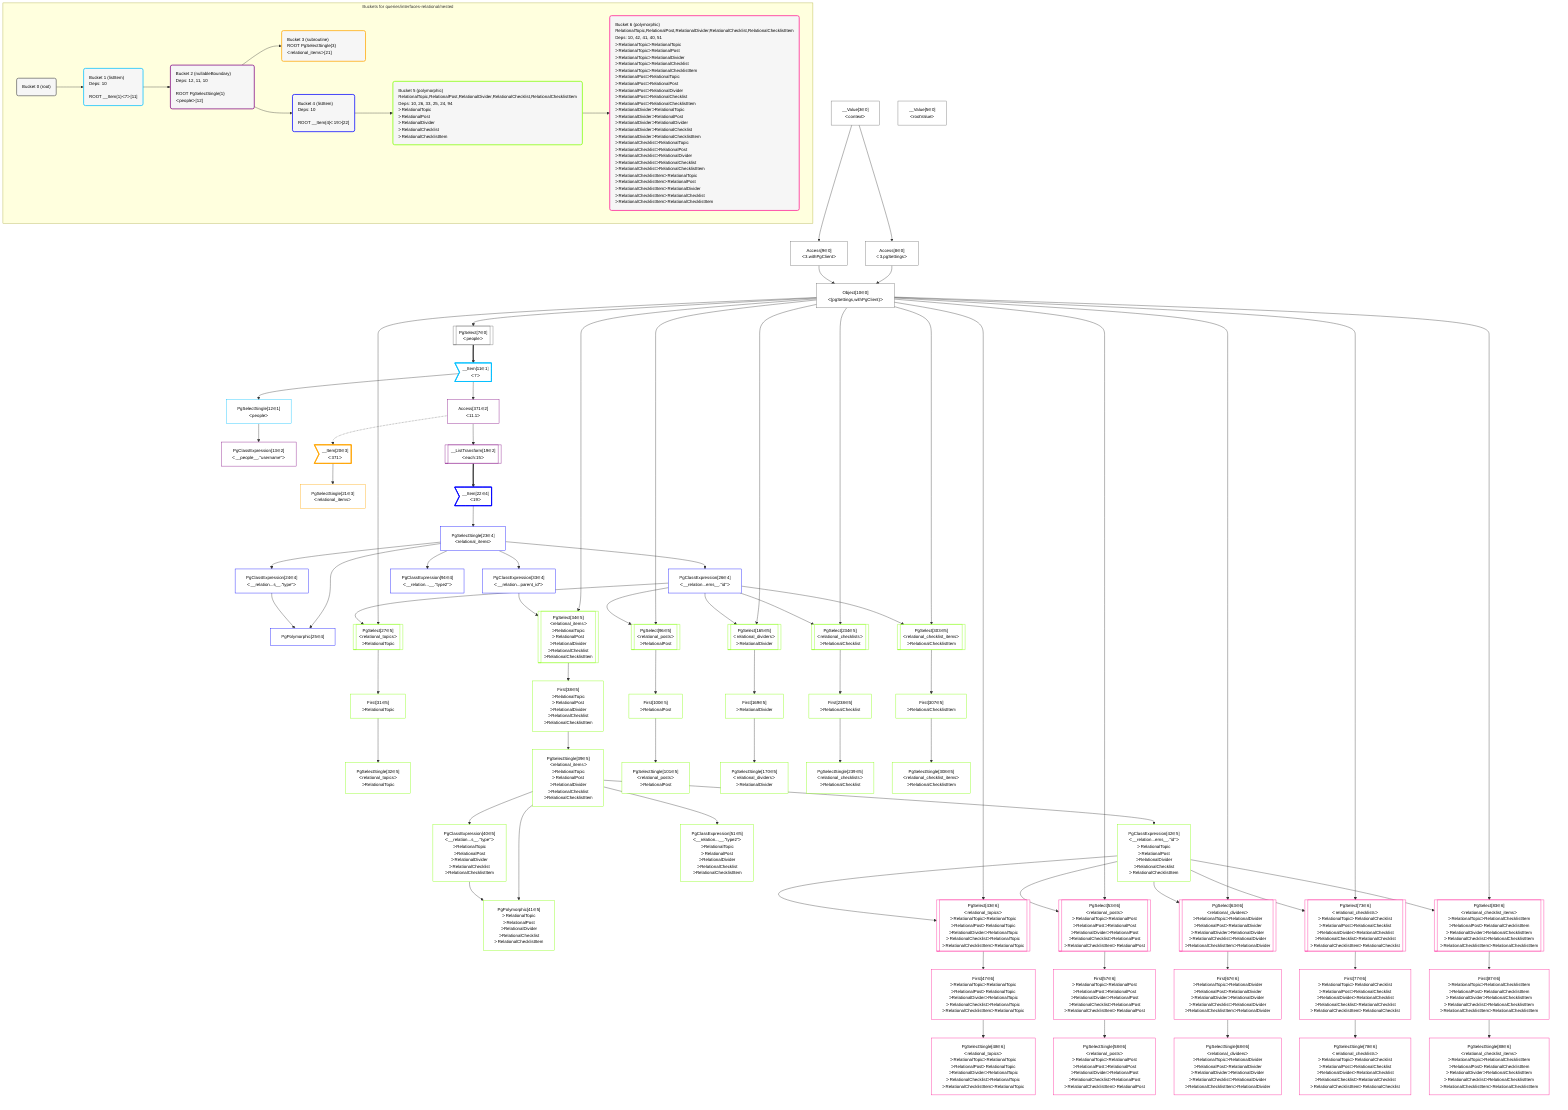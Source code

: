 %%{init: {'themeVariables': { 'fontSize': '12px'}}}%%
graph TD
    classDef path fill:#eee,stroke:#000,color:#000
    classDef plan fill:#fff,stroke-width:1px,color:#000
    classDef itemplan fill:#fff,stroke-width:2px,color:#000
    classDef sideeffectplan fill:#f00,stroke-width:2px,color:#000
    classDef bucket fill:#f6f6f6,color:#000,stroke-width:2px,text-align:left


    %% define steps
    __Value3["__Value[3∈0]<br />ᐸcontextᐳ"]:::plan
    __Value5["__Value[5∈0]<br />ᐸrootValueᐳ"]:::plan
    Access8["Access[8∈0]<br />ᐸ3.pgSettingsᐳ"]:::plan
    Access9["Access[9∈0]<br />ᐸ3.withPgClientᐳ"]:::plan
    Object10["Object[10∈0]<br />ᐸ{pgSettings,withPgClient}ᐳ"]:::plan
    PgSelect7[["PgSelect[7∈0]<br />ᐸpeopleᐳ"]]:::plan
    __Item11>"__Item[11∈1]<br />ᐸ7ᐳ"]:::itemplan
    PgSelectSingle12["PgSelectSingle[12∈1]<br />ᐸpeopleᐳ"]:::plan
    PgClassExpression13["PgClassExpression[13∈2]<br />ᐸ__people__.”username”ᐳ"]:::plan
    Access371["Access[371∈2]<br />ᐸ11.1ᐳ"]:::plan
    __ListTransform19[["__ListTransform[19∈2]<br />ᐸeach:15ᐳ"]]:::plan
    __Item20>"__Item[20∈3]<br />ᐸ371ᐳ"]:::itemplan
    PgSelectSingle21["PgSelectSingle[21∈3]<br />ᐸrelational_itemsᐳ"]:::plan
    __Item22>"__Item[22∈4]<br />ᐸ19ᐳ"]:::itemplan
    PgSelectSingle23["PgSelectSingle[23∈4]<br />ᐸrelational_itemsᐳ"]:::plan
    PgClassExpression24["PgClassExpression[24∈4]<br />ᐸ__relation...s__.”type”ᐳ"]:::plan
    PgPolymorphic25["PgPolymorphic[25∈4]"]:::plan
    PgClassExpression26["PgClassExpression[26∈4]<br />ᐸ__relation...ems__.”id”ᐳ"]:::plan
    PgSelect27[["PgSelect[27∈5]<br />ᐸrelational_topicsᐳ<br />ᐳRelationalTopic"]]:::plan
    First31["First[31∈5]<br />ᐳRelationalTopic"]:::plan
    PgSelectSingle32["PgSelectSingle[32∈5]<br />ᐸrelational_topicsᐳ<br />ᐳRelationalTopic"]:::plan
    PgClassExpression33["PgClassExpression[33∈4]<br />ᐸ__relation...parent_id”ᐳ"]:::plan
    PgSelect34[["PgSelect[34∈5]<br />ᐸrelational_itemsᐳ<br />ᐳRelationalTopic<br />ᐳRelationalPost<br />ᐳRelationalDivider<br />ᐳRelationalChecklist<br />ᐳRelationalChecklistItem"]]:::plan
    First38["First[38∈5]<br />ᐳRelationalTopic<br />ᐳRelationalPost<br />ᐳRelationalDivider<br />ᐳRelationalChecklist<br />ᐳRelationalChecklistItem"]:::plan
    PgSelectSingle39["PgSelectSingle[39∈5]<br />ᐸrelational_itemsᐳ<br />ᐳRelationalTopic<br />ᐳRelationalPost<br />ᐳRelationalDivider<br />ᐳRelationalChecklist<br />ᐳRelationalChecklistItem"]:::plan
    PgClassExpression40["PgClassExpression[40∈5]<br />ᐸ__relation...s__.”type”ᐳ<br />ᐳRelationalTopic<br />ᐳRelationalPost<br />ᐳRelationalDivider<br />ᐳRelationalChecklist<br />ᐳRelationalChecklistItem"]:::plan
    PgPolymorphic41["PgPolymorphic[41∈5]<br />ᐳRelationalTopic<br />ᐳRelationalPost<br />ᐳRelationalDivider<br />ᐳRelationalChecklist<br />ᐳRelationalChecklistItem"]:::plan
    PgClassExpression42["PgClassExpression[42∈5]<br />ᐸ__relation...ems__.”id”ᐳ<br />ᐳRelationalTopic<br />ᐳRelationalPost<br />ᐳRelationalDivider<br />ᐳRelationalChecklist<br />ᐳRelationalChecklistItem"]:::plan
    PgSelect43[["PgSelect[43∈6]<br />ᐸrelational_topicsᐳ<br />ᐳRelationalTopicᐳRelationalTopic<br />ᐳRelationalPostᐳRelationalTopic<br />ᐳRelationalDividerᐳRelationalTopic<br />ᐳRelationalChecklistᐳRelationalTopic<br />ᐳRelationalChecklistItemᐳRelationalTopic"]]:::plan
    First47["First[47∈6]<br />ᐳRelationalTopicᐳRelationalTopic<br />ᐳRelationalPostᐳRelationalTopic<br />ᐳRelationalDividerᐳRelationalTopic<br />ᐳRelationalChecklistᐳRelationalTopic<br />ᐳRelationalChecklistItemᐳRelationalTopic"]:::plan
    PgSelectSingle48["PgSelectSingle[48∈6]<br />ᐸrelational_topicsᐳ<br />ᐳRelationalTopicᐳRelationalTopic<br />ᐳRelationalPostᐳRelationalTopic<br />ᐳRelationalDividerᐳRelationalTopic<br />ᐳRelationalChecklistᐳRelationalTopic<br />ᐳRelationalChecklistItemᐳRelationalTopic"]:::plan
    PgClassExpression51["PgClassExpression[51∈5]<br />ᐸ__relation...__.”type2”ᐳ<br />ᐳRelationalTopic<br />ᐳRelationalPost<br />ᐳRelationalDivider<br />ᐳRelationalChecklist<br />ᐳRelationalChecklistItem"]:::plan
    PgSelect53[["PgSelect[53∈6]<br />ᐸrelational_postsᐳ<br />ᐳRelationalTopicᐳRelationalPost<br />ᐳRelationalPostᐳRelationalPost<br />ᐳRelationalDividerᐳRelationalPost<br />ᐳRelationalChecklistᐳRelationalPost<br />ᐳRelationalChecklistItemᐳRelationalPost"]]:::plan
    First57["First[57∈6]<br />ᐳRelationalTopicᐳRelationalPost<br />ᐳRelationalPostᐳRelationalPost<br />ᐳRelationalDividerᐳRelationalPost<br />ᐳRelationalChecklistᐳRelationalPost<br />ᐳRelationalChecklistItemᐳRelationalPost"]:::plan
    PgSelectSingle58["PgSelectSingle[58∈6]<br />ᐸrelational_postsᐳ<br />ᐳRelationalTopicᐳRelationalPost<br />ᐳRelationalPostᐳRelationalPost<br />ᐳRelationalDividerᐳRelationalPost<br />ᐳRelationalChecklistᐳRelationalPost<br />ᐳRelationalChecklistItemᐳRelationalPost"]:::plan
    PgSelect63[["PgSelect[63∈6]<br />ᐸrelational_dividersᐳ<br />ᐳRelationalTopicᐳRelationalDivider<br />ᐳRelationalPostᐳRelationalDivider<br />ᐳRelationalDividerᐳRelationalDivider<br />ᐳRelationalChecklistᐳRelationalDivider<br />ᐳRelationalChecklistItemᐳRelationalDivider"]]:::plan
    First67["First[67∈6]<br />ᐳRelationalTopicᐳRelationalDivider<br />ᐳRelationalPostᐳRelationalDivider<br />ᐳRelationalDividerᐳRelationalDivider<br />ᐳRelationalChecklistᐳRelationalDivider<br />ᐳRelationalChecklistItemᐳRelationalDivider"]:::plan
    PgSelectSingle68["PgSelectSingle[68∈6]<br />ᐸrelational_dividersᐳ<br />ᐳRelationalTopicᐳRelationalDivider<br />ᐳRelationalPostᐳRelationalDivider<br />ᐳRelationalDividerᐳRelationalDivider<br />ᐳRelationalChecklistᐳRelationalDivider<br />ᐳRelationalChecklistItemᐳRelationalDivider"]:::plan
    PgSelect73[["PgSelect[73∈6]<br />ᐸrelational_checklistsᐳ<br />ᐳRelationalTopicᐳRelationalChecklist<br />ᐳRelationalPostᐳRelationalChecklist<br />ᐳRelationalDividerᐳRelationalChecklist<br />ᐳRelationalChecklistᐳRelationalChecklist<br />ᐳRelationalChecklistItemᐳRelationalChecklist"]]:::plan
    First77["First[77∈6]<br />ᐳRelationalTopicᐳRelationalChecklist<br />ᐳRelationalPostᐳRelationalChecklist<br />ᐳRelationalDividerᐳRelationalChecklist<br />ᐳRelationalChecklistᐳRelationalChecklist<br />ᐳRelationalChecklistItemᐳRelationalChecklist"]:::plan
    PgSelectSingle78["PgSelectSingle[78∈6]<br />ᐸrelational_checklistsᐳ<br />ᐳRelationalTopicᐳRelationalChecklist<br />ᐳRelationalPostᐳRelationalChecklist<br />ᐳRelationalDividerᐳRelationalChecklist<br />ᐳRelationalChecklistᐳRelationalChecklist<br />ᐳRelationalChecklistItemᐳRelationalChecklist"]:::plan
    PgSelect83[["PgSelect[83∈6]<br />ᐸrelational_checklist_itemsᐳ<br />ᐳRelationalTopicᐳRelationalChecklistItem<br />ᐳRelationalPostᐳRelationalChecklistItem<br />ᐳRelationalDividerᐳRelationalChecklistItem<br />ᐳRelationalChecklistᐳRelationalChecklistItem<br />ᐳRelationalChecklistItemᐳRelationalChecklistItem"]]:::plan
    First87["First[87∈6]<br />ᐳRelationalTopicᐳRelationalChecklistItem<br />ᐳRelationalPostᐳRelationalChecklistItem<br />ᐳRelationalDividerᐳRelationalChecklistItem<br />ᐳRelationalChecklistᐳRelationalChecklistItem<br />ᐳRelationalChecklistItemᐳRelationalChecklistItem"]:::plan
    PgSelectSingle88["PgSelectSingle[88∈6]<br />ᐸrelational_checklist_itemsᐳ<br />ᐳRelationalTopicᐳRelationalChecklistItem<br />ᐳRelationalPostᐳRelationalChecklistItem<br />ᐳRelationalDividerᐳRelationalChecklistItem<br />ᐳRelationalChecklistᐳRelationalChecklistItem<br />ᐳRelationalChecklistItemᐳRelationalChecklistItem"]:::plan
    PgClassExpression94["PgClassExpression[94∈4]<br />ᐸ__relation...__.”type2”ᐳ"]:::plan
    PgSelect96[["PgSelect[96∈5]<br />ᐸrelational_postsᐳ<br />ᐳRelationalPost"]]:::plan
    First100["First[100∈5]<br />ᐳRelationalPost"]:::plan
    PgSelectSingle101["PgSelectSingle[101∈5]<br />ᐸrelational_postsᐳ<br />ᐳRelationalPost"]:::plan
    PgSelect165[["PgSelect[165∈5]<br />ᐸrelational_dividersᐳ<br />ᐳRelationalDivider"]]:::plan
    First169["First[169∈5]<br />ᐳRelationalDivider"]:::plan
    PgSelectSingle170["PgSelectSingle[170∈5]<br />ᐸrelational_dividersᐳ<br />ᐳRelationalDivider"]:::plan
    PgSelect234[["PgSelect[234∈5]<br />ᐸrelational_checklistsᐳ<br />ᐳRelationalChecklist"]]:::plan
    First238["First[238∈5]<br />ᐳRelationalChecklist"]:::plan
    PgSelectSingle239["PgSelectSingle[239∈5]<br />ᐸrelational_checklistsᐳ<br />ᐳRelationalChecklist"]:::plan
    PgSelect303[["PgSelect[303∈5]<br />ᐸrelational_checklist_itemsᐳ<br />ᐳRelationalChecklistItem"]]:::plan
    First307["First[307∈5]<br />ᐳRelationalChecklistItem"]:::plan
    PgSelectSingle308["PgSelectSingle[308∈5]<br />ᐸrelational_checklist_itemsᐳ<br />ᐳRelationalChecklistItem"]:::plan

    %% plan dependencies
    __Value3 --> Access8
    __Value3 --> Access9
    Access8 & Access9 --> Object10
    Object10 --> PgSelect7
    PgSelect7 ==> __Item11
    __Item11 --> PgSelectSingle12
    PgSelectSingle12 --> PgClassExpression13
    __Item11 --> Access371
    Access371 --> __ListTransform19
    Access371 -.-> __Item20
    __Item20 --> PgSelectSingle21
    __ListTransform19 ==> __Item22
    __Item22 --> PgSelectSingle23
    PgSelectSingle23 --> PgClassExpression24
    PgSelectSingle23 & PgClassExpression24 --> PgPolymorphic25
    PgSelectSingle23 --> PgClassExpression26
    Object10 & PgClassExpression26 --> PgSelect27
    PgSelect27 --> First31
    First31 --> PgSelectSingle32
    PgSelectSingle23 --> PgClassExpression33
    Object10 & PgClassExpression33 --> PgSelect34
    PgSelect34 --> First38
    First38 --> PgSelectSingle39
    PgSelectSingle39 --> PgClassExpression40
    PgSelectSingle39 & PgClassExpression40 --> PgPolymorphic41
    PgSelectSingle39 --> PgClassExpression42
    Object10 & PgClassExpression42 --> PgSelect43
    PgSelect43 --> First47
    First47 --> PgSelectSingle48
    PgSelectSingle39 --> PgClassExpression51
    Object10 & PgClassExpression42 --> PgSelect53
    PgSelect53 --> First57
    First57 --> PgSelectSingle58
    Object10 & PgClassExpression42 --> PgSelect63
    PgSelect63 --> First67
    First67 --> PgSelectSingle68
    Object10 & PgClassExpression42 --> PgSelect73
    PgSelect73 --> First77
    First77 --> PgSelectSingle78
    Object10 & PgClassExpression42 --> PgSelect83
    PgSelect83 --> First87
    First87 --> PgSelectSingle88
    PgSelectSingle23 --> PgClassExpression94
    Object10 & PgClassExpression26 --> PgSelect96
    PgSelect96 --> First100
    First100 --> PgSelectSingle101
    Object10 & PgClassExpression26 --> PgSelect165
    PgSelect165 --> First169
    First169 --> PgSelectSingle170
    Object10 & PgClassExpression26 --> PgSelect234
    PgSelect234 --> First238
    First238 --> PgSelectSingle239
    Object10 & PgClassExpression26 --> PgSelect303
    PgSelect303 --> First307
    First307 --> PgSelectSingle308

    subgraph "Buckets for queries/interfaces-relational/nested"
    Bucket0("Bucket 0 (root)"):::bucket
    classDef bucket0 stroke:#696969
    class Bucket0,__Value3,__Value5,PgSelect7,Access8,Access9,Object10 bucket0
    Bucket1("Bucket 1 (listItem)<br />Deps: 10<br /><br />ROOT __Item{1}ᐸ7ᐳ[11]"):::bucket
    classDef bucket1 stroke:#00bfff
    class Bucket1,__Item11,PgSelectSingle12 bucket1
    Bucket2("Bucket 2 (nullableBoundary)<br />Deps: 12, 11, 10<br /><br />ROOT PgSelectSingle{1}ᐸpeopleᐳ[12]"):::bucket
    classDef bucket2 stroke:#7f007f
    class Bucket2,PgClassExpression13,__ListTransform19,Access371 bucket2
    Bucket3("Bucket 3 (subroutine)<br />ROOT PgSelectSingle{3}ᐸrelational_itemsᐳ[21]"):::bucket
    classDef bucket3 stroke:#ffa500
    class Bucket3,__Item20,PgSelectSingle21 bucket3
    Bucket4("Bucket 4 (listItem)<br />Deps: 10<br /><br />ROOT __Item{4}ᐸ19ᐳ[22]"):::bucket
    classDef bucket4 stroke:#0000ff
    class Bucket4,__Item22,PgSelectSingle23,PgClassExpression24,PgPolymorphic25,PgClassExpression26,PgClassExpression33,PgClassExpression94 bucket4
    Bucket5("Bucket 5 (polymorphic)<br />RelationalTopic,RelationalPost,RelationalDivider,RelationalChecklist,RelationalChecklistItem<br />Deps: 10, 26, 33, 25, 24, 94<br />ᐳRelationalTopic<br />ᐳRelationalPost<br />ᐳRelationalDivider<br />ᐳRelationalChecklist<br />ᐳRelationalChecklistItem"):::bucket
    classDef bucket5 stroke:#7fff00
    class Bucket5,PgSelect27,First31,PgSelectSingle32,PgSelect34,First38,PgSelectSingle39,PgClassExpression40,PgPolymorphic41,PgClassExpression42,PgClassExpression51,PgSelect96,First100,PgSelectSingle101,PgSelect165,First169,PgSelectSingle170,PgSelect234,First238,PgSelectSingle239,PgSelect303,First307,PgSelectSingle308 bucket5
    Bucket6("Bucket 6 (polymorphic)<br />RelationalTopic,RelationalPost,RelationalDivider,RelationalChecklist,RelationalChecklistItem<br />Deps: 10, 42, 41, 40, 51<br />ᐳRelationalTopicᐳRelationalTopic<br />ᐳRelationalTopicᐳRelationalPost<br />ᐳRelationalTopicᐳRelationalDivider<br />ᐳRelationalTopicᐳRelationalChecklist<br />ᐳRelationalTopicᐳRelationalChecklistItem<br />ᐳRelationalPostᐳRelationalTopic<br />ᐳRelationalPostᐳRelationalPost<br />ᐳRelationalPostᐳRelationalDivider<br />ᐳRelationalPostᐳRelationalChecklist<br />ᐳRelationalPostᐳRelationalChecklistItem<br />ᐳRelationalDividerᐳRelationalTopic<br />ᐳRelationalDividerᐳRelationalPost<br />ᐳRelationalDividerᐳRelationalDivider<br />ᐳRelationalDividerᐳRelationalChecklist<br />ᐳRelationalDividerᐳRelationalChecklistItem<br />ᐳRelationalChecklistᐳRelationalTopic<br />ᐳRelationalChecklistᐳRelationalPost<br />ᐳRelationalChecklistᐳRelationalDivider<br />ᐳRelationalChecklistᐳRelationalChecklist<br />ᐳRelationalChecklistᐳRelationalChecklistItem<br />ᐳRelationalChecklistItemᐳRelationalTopic<br />ᐳRelationalChecklistItemᐳRelationalPost<br />ᐳRelationalChecklistItemᐳRelationalDivider<br />ᐳRelationalChecklistItemᐳRelationalChecklist<br />ᐳRelationalChecklistItemᐳRelationalChecklistItem"):::bucket
    classDef bucket6 stroke:#ff1493
    class Bucket6,PgSelect43,First47,PgSelectSingle48,PgSelect53,First57,PgSelectSingle58,PgSelect63,First67,PgSelectSingle68,PgSelect73,First77,PgSelectSingle78,PgSelect83,First87,PgSelectSingle88 bucket6
    Bucket0 --> Bucket1
    Bucket1 --> Bucket2
    Bucket2 --> Bucket3 & Bucket4
    Bucket4 --> Bucket5
    Bucket5 --> Bucket6
    end